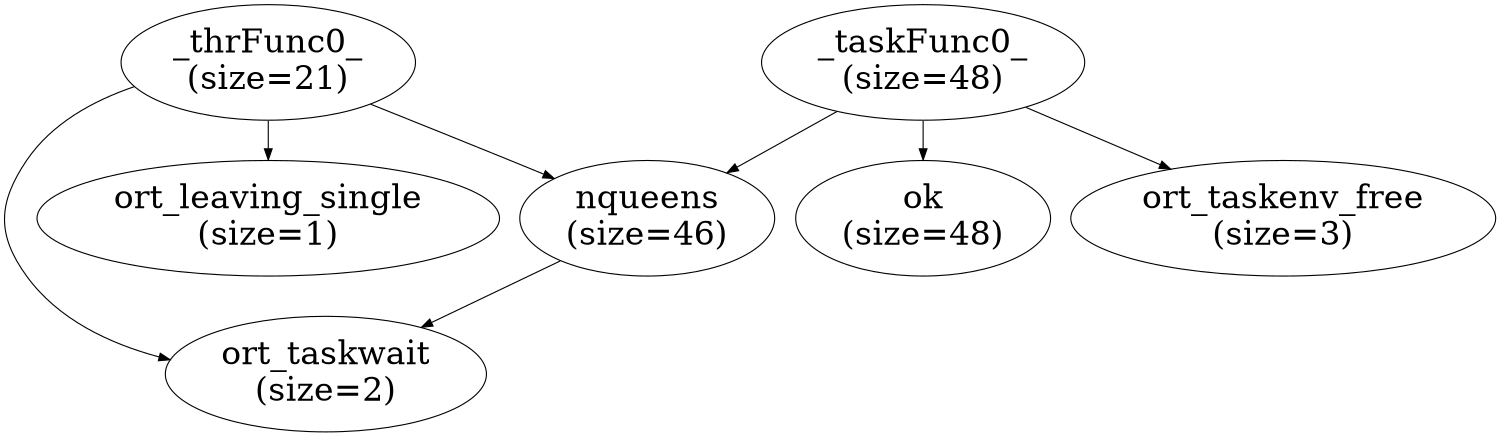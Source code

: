 digraph "" {
  size="10,8";
  rankdir=TB;
  center=1;
  rotate=0;
   {
   node [shape=plaintext,fontsize=10];
   }
   0 [label="_thrFunc0_\n(size=21)",fontsize=30]
   1 [label="nqueens\n(size=46)",fontsize=30]
   2 [label="_taskFunc0_\n(size=48)",fontsize=30]
   3 [label="ok\n(size=48)",fontsize=30]
   4 [label="ort_taskenv_free\n(size=3)",fontsize=30]
   5 [label="ort_taskwait\n(size=2)",fontsize=30]
   6 [label="ort_leaving_single\n(size=1)",fontsize=30]
   0->1
   0->6
   0->5
   1->5
   2->3
   2->1
   2->4
}
